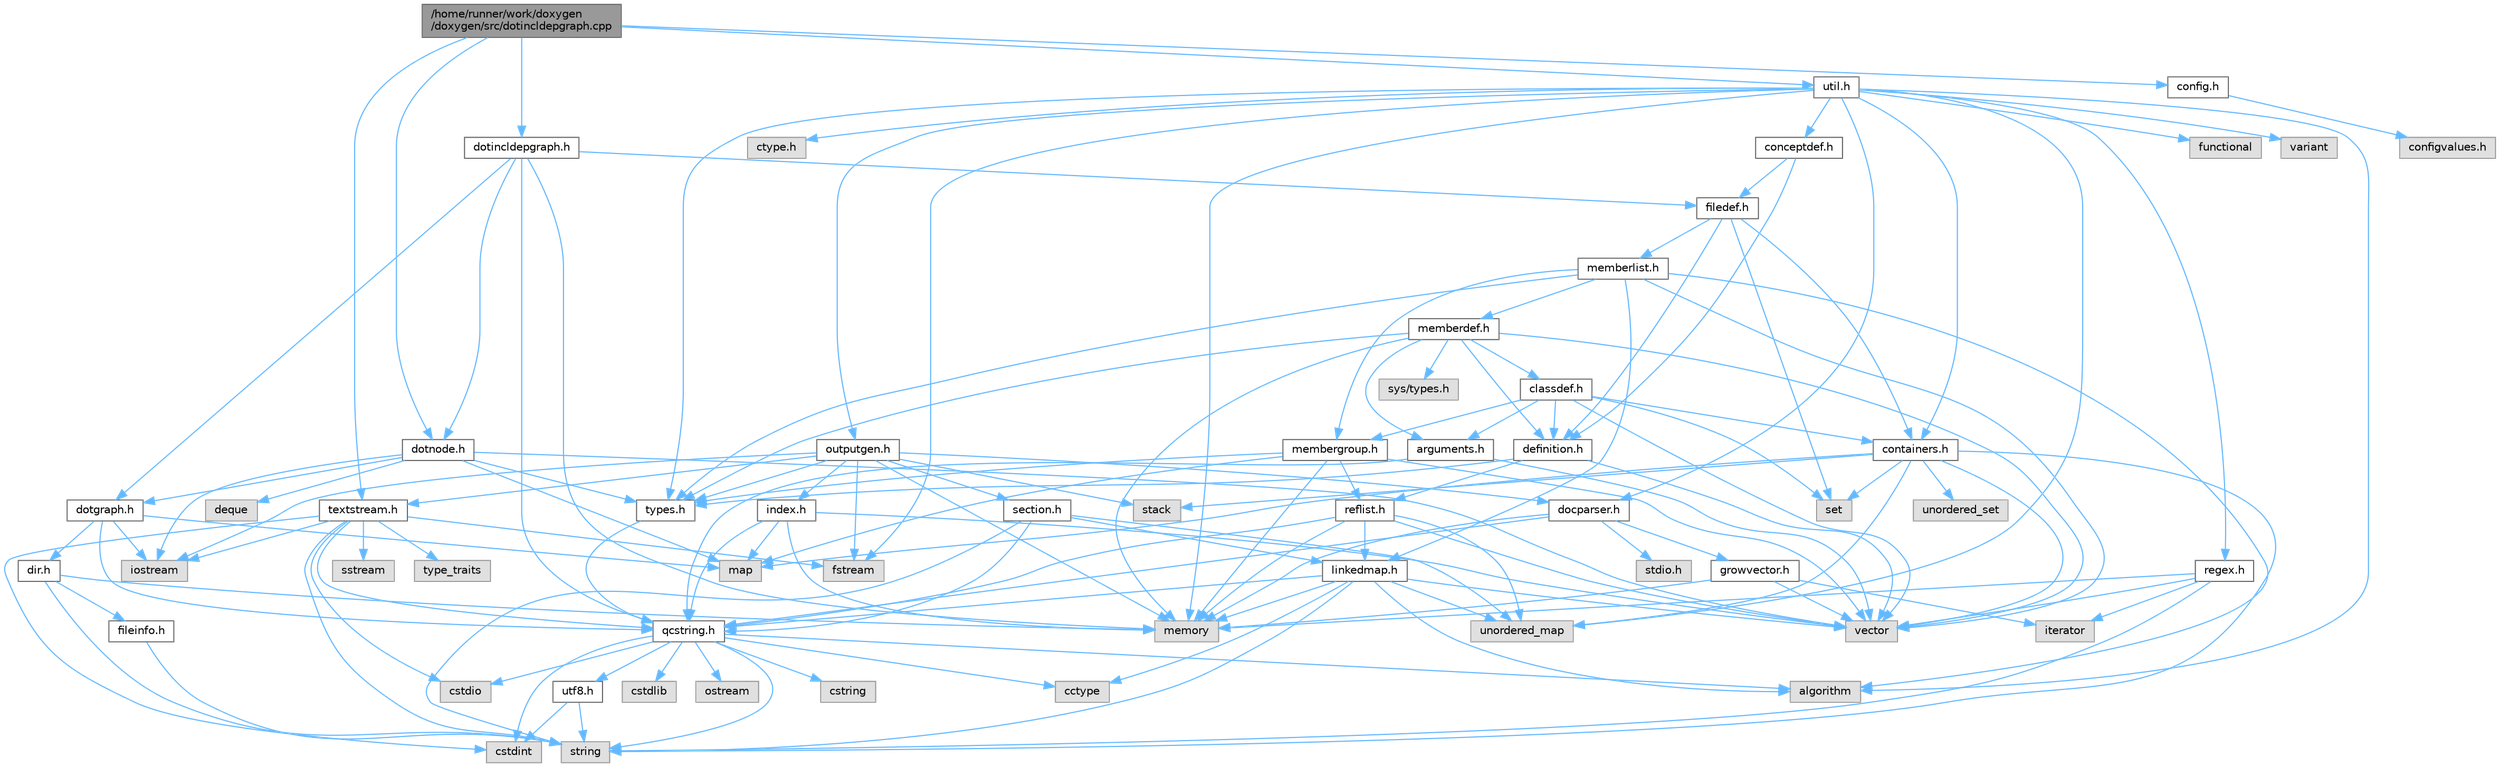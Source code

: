 digraph "/home/runner/work/doxygen/doxygen/src/dotincldepgraph.cpp"
{
 // INTERACTIVE_SVG=YES
 // LATEX_PDF_SIZE
  bgcolor="transparent";
  edge [fontname=Helvetica,fontsize=10,labelfontname=Helvetica,labelfontsize=10];
  node [fontname=Helvetica,fontsize=10,shape=box,height=0.2,width=0.4];
  Node1 [id="Node000001",label="/home/runner/work/doxygen\l/doxygen/src/dotincldepgraph.cpp",height=0.2,width=0.4,color="gray40", fillcolor="grey60", style="filled", fontcolor="black",tooltip=" "];
  Node1 -> Node2 [id="edge1_Node000001_Node000002",color="steelblue1",style="solid",tooltip=" "];
  Node2 [id="Node000002",label="dotincldepgraph.h",height=0.2,width=0.4,color="grey40", fillcolor="white", style="filled",URL="$dd/d8c/dotincldepgraph_8h.html",tooltip=" "];
  Node2 -> Node3 [id="edge2_Node000002_Node000003",color="steelblue1",style="solid",tooltip=" "];
  Node3 [id="Node000003",label="memory",height=0.2,width=0.4,color="grey60", fillcolor="#E0E0E0", style="filled",tooltip=" "];
  Node2 -> Node4 [id="edge3_Node000002_Node000004",color="steelblue1",style="solid",tooltip=" "];
  Node4 [id="Node000004",label="qcstring.h",height=0.2,width=0.4,color="grey40", fillcolor="white", style="filled",URL="$d7/d5c/qcstring_8h.html",tooltip=" "];
  Node4 -> Node5 [id="edge4_Node000004_Node000005",color="steelblue1",style="solid",tooltip=" "];
  Node5 [id="Node000005",label="string",height=0.2,width=0.4,color="grey60", fillcolor="#E0E0E0", style="filled",tooltip=" "];
  Node4 -> Node6 [id="edge5_Node000004_Node000006",color="steelblue1",style="solid",tooltip=" "];
  Node6 [id="Node000006",label="algorithm",height=0.2,width=0.4,color="grey60", fillcolor="#E0E0E0", style="filled",tooltip=" "];
  Node4 -> Node7 [id="edge6_Node000004_Node000007",color="steelblue1",style="solid",tooltip=" "];
  Node7 [id="Node000007",label="cctype",height=0.2,width=0.4,color="grey60", fillcolor="#E0E0E0", style="filled",tooltip=" "];
  Node4 -> Node8 [id="edge7_Node000004_Node000008",color="steelblue1",style="solid",tooltip=" "];
  Node8 [id="Node000008",label="cstring",height=0.2,width=0.4,color="grey60", fillcolor="#E0E0E0", style="filled",tooltip=" "];
  Node4 -> Node9 [id="edge8_Node000004_Node000009",color="steelblue1",style="solid",tooltip=" "];
  Node9 [id="Node000009",label="cstdio",height=0.2,width=0.4,color="grey60", fillcolor="#E0E0E0", style="filled",tooltip=" "];
  Node4 -> Node10 [id="edge9_Node000004_Node000010",color="steelblue1",style="solid",tooltip=" "];
  Node10 [id="Node000010",label="cstdlib",height=0.2,width=0.4,color="grey60", fillcolor="#E0E0E0", style="filled",tooltip=" "];
  Node4 -> Node11 [id="edge10_Node000004_Node000011",color="steelblue1",style="solid",tooltip=" "];
  Node11 [id="Node000011",label="cstdint",height=0.2,width=0.4,color="grey60", fillcolor="#E0E0E0", style="filled",tooltip=" "];
  Node4 -> Node12 [id="edge11_Node000004_Node000012",color="steelblue1",style="solid",tooltip=" "];
  Node12 [id="Node000012",label="ostream",height=0.2,width=0.4,color="grey60", fillcolor="#E0E0E0", style="filled",tooltip=" "];
  Node4 -> Node13 [id="edge12_Node000004_Node000013",color="steelblue1",style="solid",tooltip=" "];
  Node13 [id="Node000013",label="utf8.h",height=0.2,width=0.4,color="grey40", fillcolor="white", style="filled",URL="$db/d7c/utf8_8h.html",tooltip="Various UTF8 related helper functions."];
  Node13 -> Node11 [id="edge13_Node000013_Node000011",color="steelblue1",style="solid",tooltip=" "];
  Node13 -> Node5 [id="edge14_Node000013_Node000005",color="steelblue1",style="solid",tooltip=" "];
  Node2 -> Node14 [id="edge15_Node000002_Node000014",color="steelblue1",style="solid",tooltip=" "];
  Node14 [id="Node000014",label="filedef.h",height=0.2,width=0.4,color="grey40", fillcolor="white", style="filled",URL="$d4/d3a/filedef_8h.html",tooltip=" "];
  Node14 -> Node15 [id="edge16_Node000014_Node000015",color="steelblue1",style="solid",tooltip=" "];
  Node15 [id="Node000015",label="set",height=0.2,width=0.4,color="grey60", fillcolor="#E0E0E0", style="filled",tooltip=" "];
  Node14 -> Node16 [id="edge17_Node000014_Node000016",color="steelblue1",style="solid",tooltip=" "];
  Node16 [id="Node000016",label="definition.h",height=0.2,width=0.4,color="grey40", fillcolor="white", style="filled",URL="$df/da1/definition_8h.html",tooltip=" "];
  Node16 -> Node17 [id="edge18_Node000016_Node000017",color="steelblue1",style="solid",tooltip=" "];
  Node17 [id="Node000017",label="vector",height=0.2,width=0.4,color="grey60", fillcolor="#E0E0E0", style="filled",tooltip=" "];
  Node16 -> Node18 [id="edge19_Node000016_Node000018",color="steelblue1",style="solid",tooltip=" "];
  Node18 [id="Node000018",label="types.h",height=0.2,width=0.4,color="grey40", fillcolor="white", style="filled",URL="$d9/d49/types_8h.html",tooltip="This file contains a number of basic enums and types."];
  Node18 -> Node4 [id="edge20_Node000018_Node000004",color="steelblue1",style="solid",tooltip=" "];
  Node16 -> Node19 [id="edge21_Node000016_Node000019",color="steelblue1",style="solid",tooltip=" "];
  Node19 [id="Node000019",label="reflist.h",height=0.2,width=0.4,color="grey40", fillcolor="white", style="filled",URL="$d1/d02/reflist_8h.html",tooltip=" "];
  Node19 -> Node17 [id="edge22_Node000019_Node000017",color="steelblue1",style="solid",tooltip=" "];
  Node19 -> Node20 [id="edge23_Node000019_Node000020",color="steelblue1",style="solid",tooltip=" "];
  Node20 [id="Node000020",label="unordered_map",height=0.2,width=0.4,color="grey60", fillcolor="#E0E0E0", style="filled",tooltip=" "];
  Node19 -> Node3 [id="edge24_Node000019_Node000003",color="steelblue1",style="solid",tooltip=" "];
  Node19 -> Node4 [id="edge25_Node000019_Node000004",color="steelblue1",style="solid",tooltip=" "];
  Node19 -> Node21 [id="edge26_Node000019_Node000021",color="steelblue1",style="solid",tooltip=" "];
  Node21 [id="Node000021",label="linkedmap.h",height=0.2,width=0.4,color="grey40", fillcolor="white", style="filled",URL="$da/de1/linkedmap_8h.html",tooltip=" "];
  Node21 -> Node20 [id="edge27_Node000021_Node000020",color="steelblue1",style="solid",tooltip=" "];
  Node21 -> Node17 [id="edge28_Node000021_Node000017",color="steelblue1",style="solid",tooltip=" "];
  Node21 -> Node3 [id="edge29_Node000021_Node000003",color="steelblue1",style="solid",tooltip=" "];
  Node21 -> Node5 [id="edge30_Node000021_Node000005",color="steelblue1",style="solid",tooltip=" "];
  Node21 -> Node6 [id="edge31_Node000021_Node000006",color="steelblue1",style="solid",tooltip=" "];
  Node21 -> Node7 [id="edge32_Node000021_Node000007",color="steelblue1",style="solid",tooltip=" "];
  Node21 -> Node4 [id="edge33_Node000021_Node000004",color="steelblue1",style="solid",tooltip=" "];
  Node14 -> Node22 [id="edge34_Node000014_Node000022",color="steelblue1",style="solid",tooltip=" "];
  Node22 [id="Node000022",label="memberlist.h",height=0.2,width=0.4,color="grey40", fillcolor="white", style="filled",URL="$dd/d78/memberlist_8h.html",tooltip=" "];
  Node22 -> Node17 [id="edge35_Node000022_Node000017",color="steelblue1",style="solid",tooltip=" "];
  Node22 -> Node6 [id="edge36_Node000022_Node000006",color="steelblue1",style="solid",tooltip=" "];
  Node22 -> Node23 [id="edge37_Node000022_Node000023",color="steelblue1",style="solid",tooltip=" "];
  Node23 [id="Node000023",label="memberdef.h",height=0.2,width=0.4,color="grey40", fillcolor="white", style="filled",URL="$d4/d46/memberdef_8h.html",tooltip=" "];
  Node23 -> Node17 [id="edge38_Node000023_Node000017",color="steelblue1",style="solid",tooltip=" "];
  Node23 -> Node3 [id="edge39_Node000023_Node000003",color="steelblue1",style="solid",tooltip=" "];
  Node23 -> Node24 [id="edge40_Node000023_Node000024",color="steelblue1",style="solid",tooltip=" "];
  Node24 [id="Node000024",label="sys/types.h",height=0.2,width=0.4,color="grey60", fillcolor="#E0E0E0", style="filled",tooltip=" "];
  Node23 -> Node18 [id="edge41_Node000023_Node000018",color="steelblue1",style="solid",tooltip=" "];
  Node23 -> Node16 [id="edge42_Node000023_Node000016",color="steelblue1",style="solid",tooltip=" "];
  Node23 -> Node25 [id="edge43_Node000023_Node000025",color="steelblue1",style="solid",tooltip=" "];
  Node25 [id="Node000025",label="arguments.h",height=0.2,width=0.4,color="grey40", fillcolor="white", style="filled",URL="$df/d9b/arguments_8h.html",tooltip=" "];
  Node25 -> Node17 [id="edge44_Node000025_Node000017",color="steelblue1",style="solid",tooltip=" "];
  Node25 -> Node4 [id="edge45_Node000025_Node000004",color="steelblue1",style="solid",tooltip=" "];
  Node23 -> Node26 [id="edge46_Node000023_Node000026",color="steelblue1",style="solid",tooltip=" "];
  Node26 [id="Node000026",label="classdef.h",height=0.2,width=0.4,color="grey40", fillcolor="white", style="filled",URL="$d1/da6/classdef_8h.html",tooltip=" "];
  Node26 -> Node17 [id="edge47_Node000026_Node000017",color="steelblue1",style="solid",tooltip=" "];
  Node26 -> Node15 [id="edge48_Node000026_Node000015",color="steelblue1",style="solid",tooltip=" "];
  Node26 -> Node27 [id="edge49_Node000026_Node000027",color="steelblue1",style="solid",tooltip=" "];
  Node27 [id="Node000027",label="containers.h",height=0.2,width=0.4,color="grey40", fillcolor="white", style="filled",URL="$d5/d75/containers_8h.html",tooltip=" "];
  Node27 -> Node17 [id="edge50_Node000027_Node000017",color="steelblue1",style="solid",tooltip=" "];
  Node27 -> Node5 [id="edge51_Node000027_Node000005",color="steelblue1",style="solid",tooltip=" "];
  Node27 -> Node15 [id="edge52_Node000027_Node000015",color="steelblue1",style="solid",tooltip=" "];
  Node27 -> Node28 [id="edge53_Node000027_Node000028",color="steelblue1",style="solid",tooltip=" "];
  Node28 [id="Node000028",label="map",height=0.2,width=0.4,color="grey60", fillcolor="#E0E0E0", style="filled",tooltip=" "];
  Node27 -> Node29 [id="edge54_Node000027_Node000029",color="steelblue1",style="solid",tooltip=" "];
  Node29 [id="Node000029",label="unordered_set",height=0.2,width=0.4,color="grey60", fillcolor="#E0E0E0", style="filled",tooltip=" "];
  Node27 -> Node20 [id="edge55_Node000027_Node000020",color="steelblue1",style="solid",tooltip=" "];
  Node27 -> Node30 [id="edge56_Node000027_Node000030",color="steelblue1",style="solid",tooltip=" "];
  Node30 [id="Node000030",label="stack",height=0.2,width=0.4,color="grey60", fillcolor="#E0E0E0", style="filled",tooltip=" "];
  Node26 -> Node16 [id="edge57_Node000026_Node000016",color="steelblue1",style="solid",tooltip=" "];
  Node26 -> Node25 [id="edge58_Node000026_Node000025",color="steelblue1",style="solid",tooltip=" "];
  Node26 -> Node31 [id="edge59_Node000026_Node000031",color="steelblue1",style="solid",tooltip=" "];
  Node31 [id="Node000031",label="membergroup.h",height=0.2,width=0.4,color="grey40", fillcolor="white", style="filled",URL="$d9/d11/membergroup_8h.html",tooltip=" "];
  Node31 -> Node17 [id="edge60_Node000031_Node000017",color="steelblue1",style="solid",tooltip=" "];
  Node31 -> Node28 [id="edge61_Node000031_Node000028",color="steelblue1",style="solid",tooltip=" "];
  Node31 -> Node3 [id="edge62_Node000031_Node000003",color="steelblue1",style="solid",tooltip=" "];
  Node31 -> Node18 [id="edge63_Node000031_Node000018",color="steelblue1",style="solid",tooltip=" "];
  Node31 -> Node19 [id="edge64_Node000031_Node000019",color="steelblue1",style="solid",tooltip=" "];
  Node22 -> Node21 [id="edge65_Node000022_Node000021",color="steelblue1",style="solid",tooltip=" "];
  Node22 -> Node18 [id="edge66_Node000022_Node000018",color="steelblue1",style="solid",tooltip=" "];
  Node22 -> Node31 [id="edge67_Node000022_Node000031",color="steelblue1",style="solid",tooltip=" "];
  Node14 -> Node27 [id="edge68_Node000014_Node000027",color="steelblue1",style="solid",tooltip=" "];
  Node2 -> Node32 [id="edge69_Node000002_Node000032",color="steelblue1",style="solid",tooltip=" "];
  Node32 [id="Node000032",label="dotnode.h",height=0.2,width=0.4,color="grey40", fillcolor="white", style="filled",URL="$d8/d3b/dotnode_8h.html",tooltip=" "];
  Node32 -> Node17 [id="edge70_Node000032_Node000017",color="steelblue1",style="solid",tooltip=" "];
  Node32 -> Node28 [id="edge71_Node000032_Node000028",color="steelblue1",style="solid",tooltip=" "];
  Node32 -> Node33 [id="edge72_Node000032_Node000033",color="steelblue1",style="solid",tooltip=" "];
  Node33 [id="Node000033",label="deque",height=0.2,width=0.4,color="grey60", fillcolor="#E0E0E0", style="filled",tooltip=" "];
  Node32 -> Node34 [id="edge73_Node000032_Node000034",color="steelblue1",style="solid",tooltip=" "];
  Node34 [id="Node000034",label="iostream",height=0.2,width=0.4,color="grey60", fillcolor="#E0E0E0", style="filled",tooltip=" "];
  Node32 -> Node18 [id="edge74_Node000032_Node000018",color="steelblue1",style="solid",tooltip=" "];
  Node32 -> Node35 [id="edge75_Node000032_Node000035",color="steelblue1",style="solid",tooltip=" "];
  Node35 [id="Node000035",label="dotgraph.h",height=0.2,width=0.4,color="grey40", fillcolor="white", style="filled",URL="$d0/daa/dotgraph_8h.html",tooltip=" "];
  Node35 -> Node34 [id="edge76_Node000035_Node000034",color="steelblue1",style="solid",tooltip=" "];
  Node35 -> Node28 [id="edge77_Node000035_Node000028",color="steelblue1",style="solid",tooltip=" "];
  Node35 -> Node4 [id="edge78_Node000035_Node000004",color="steelblue1",style="solid",tooltip=" "];
  Node35 -> Node36 [id="edge79_Node000035_Node000036",color="steelblue1",style="solid",tooltip=" "];
  Node36 [id="Node000036",label="dir.h",height=0.2,width=0.4,color="grey40", fillcolor="white", style="filled",URL="$df/d9c/dir_8h.html",tooltip=" "];
  Node36 -> Node5 [id="edge80_Node000036_Node000005",color="steelblue1",style="solid",tooltip=" "];
  Node36 -> Node3 [id="edge81_Node000036_Node000003",color="steelblue1",style="solid",tooltip=" "];
  Node36 -> Node37 [id="edge82_Node000036_Node000037",color="steelblue1",style="solid",tooltip=" "];
  Node37 [id="Node000037",label="fileinfo.h",height=0.2,width=0.4,color="grey40", fillcolor="white", style="filled",URL="$df/d45/fileinfo_8h.html",tooltip=" "];
  Node37 -> Node5 [id="edge83_Node000037_Node000005",color="steelblue1",style="solid",tooltip=" "];
  Node2 -> Node35 [id="edge84_Node000002_Node000035",color="steelblue1",style="solid",tooltip=" "];
  Node1 -> Node32 [id="edge85_Node000001_Node000032",color="steelblue1",style="solid",tooltip=" "];
  Node1 -> Node38 [id="edge86_Node000001_Node000038",color="steelblue1",style="solid",tooltip=" "];
  Node38 [id="Node000038",label="util.h",height=0.2,width=0.4,color="grey40", fillcolor="white", style="filled",URL="$d8/d3c/util_8h.html",tooltip="A bunch of utility functions."];
  Node38 -> Node3 [id="edge87_Node000038_Node000003",color="steelblue1",style="solid",tooltip=" "];
  Node38 -> Node20 [id="edge88_Node000038_Node000020",color="steelblue1",style="solid",tooltip=" "];
  Node38 -> Node6 [id="edge89_Node000038_Node000006",color="steelblue1",style="solid",tooltip=" "];
  Node38 -> Node39 [id="edge90_Node000038_Node000039",color="steelblue1",style="solid",tooltip=" "];
  Node39 [id="Node000039",label="functional",height=0.2,width=0.4,color="grey60", fillcolor="#E0E0E0", style="filled",tooltip=" "];
  Node38 -> Node40 [id="edge91_Node000038_Node000040",color="steelblue1",style="solid",tooltip=" "];
  Node40 [id="Node000040",label="fstream",height=0.2,width=0.4,color="grey60", fillcolor="#E0E0E0", style="filled",tooltip=" "];
  Node38 -> Node41 [id="edge92_Node000038_Node000041",color="steelblue1",style="solid",tooltip=" "];
  Node41 [id="Node000041",label="variant",height=0.2,width=0.4,color="grey60", fillcolor="#E0E0E0", style="filled",tooltip=" "];
  Node38 -> Node42 [id="edge93_Node000038_Node000042",color="steelblue1",style="solid",tooltip=" "];
  Node42 [id="Node000042",label="ctype.h",height=0.2,width=0.4,color="grey60", fillcolor="#E0E0E0", style="filled",tooltip=" "];
  Node38 -> Node18 [id="edge94_Node000038_Node000018",color="steelblue1",style="solid",tooltip=" "];
  Node38 -> Node43 [id="edge95_Node000038_Node000043",color="steelblue1",style="solid",tooltip=" "];
  Node43 [id="Node000043",label="docparser.h",height=0.2,width=0.4,color="grey40", fillcolor="white", style="filled",URL="$de/d9c/docparser_8h.html",tooltip=" "];
  Node43 -> Node44 [id="edge96_Node000043_Node000044",color="steelblue1",style="solid",tooltip=" "];
  Node44 [id="Node000044",label="stdio.h",height=0.2,width=0.4,color="grey60", fillcolor="#E0E0E0", style="filled",tooltip=" "];
  Node43 -> Node3 [id="edge97_Node000043_Node000003",color="steelblue1",style="solid",tooltip=" "];
  Node43 -> Node4 [id="edge98_Node000043_Node000004",color="steelblue1",style="solid",tooltip=" "];
  Node43 -> Node45 [id="edge99_Node000043_Node000045",color="steelblue1",style="solid",tooltip=" "];
  Node45 [id="Node000045",label="growvector.h",height=0.2,width=0.4,color="grey40", fillcolor="white", style="filled",URL="$d7/d50/growvector_8h.html",tooltip=" "];
  Node45 -> Node17 [id="edge100_Node000045_Node000017",color="steelblue1",style="solid",tooltip=" "];
  Node45 -> Node3 [id="edge101_Node000045_Node000003",color="steelblue1",style="solid",tooltip=" "];
  Node45 -> Node46 [id="edge102_Node000045_Node000046",color="steelblue1",style="solid",tooltip=" "];
  Node46 [id="Node000046",label="iterator",height=0.2,width=0.4,color="grey60", fillcolor="#E0E0E0", style="filled",tooltip=" "];
  Node38 -> Node27 [id="edge103_Node000038_Node000027",color="steelblue1",style="solid",tooltip=" "];
  Node38 -> Node47 [id="edge104_Node000038_Node000047",color="steelblue1",style="solid",tooltip=" "];
  Node47 [id="Node000047",label="outputgen.h",height=0.2,width=0.4,color="grey40", fillcolor="white", style="filled",URL="$df/d06/outputgen_8h.html",tooltip=" "];
  Node47 -> Node3 [id="edge105_Node000047_Node000003",color="steelblue1",style="solid",tooltip=" "];
  Node47 -> Node30 [id="edge106_Node000047_Node000030",color="steelblue1",style="solid",tooltip=" "];
  Node47 -> Node34 [id="edge107_Node000047_Node000034",color="steelblue1",style="solid",tooltip=" "];
  Node47 -> Node40 [id="edge108_Node000047_Node000040",color="steelblue1",style="solid",tooltip=" "];
  Node47 -> Node18 [id="edge109_Node000047_Node000018",color="steelblue1",style="solid",tooltip=" "];
  Node47 -> Node48 [id="edge110_Node000047_Node000048",color="steelblue1",style="solid",tooltip=" "];
  Node48 [id="Node000048",label="index.h",height=0.2,width=0.4,color="grey40", fillcolor="white", style="filled",URL="$d1/db5/index_8h.html",tooltip=" "];
  Node48 -> Node3 [id="edge111_Node000048_Node000003",color="steelblue1",style="solid",tooltip=" "];
  Node48 -> Node17 [id="edge112_Node000048_Node000017",color="steelblue1",style="solid",tooltip=" "];
  Node48 -> Node28 [id="edge113_Node000048_Node000028",color="steelblue1",style="solid",tooltip=" "];
  Node48 -> Node4 [id="edge114_Node000048_Node000004",color="steelblue1",style="solid",tooltip=" "];
  Node47 -> Node49 [id="edge115_Node000047_Node000049",color="steelblue1",style="solid",tooltip=" "];
  Node49 [id="Node000049",label="section.h",height=0.2,width=0.4,color="grey40", fillcolor="white", style="filled",URL="$d1/d2a/section_8h.html",tooltip=" "];
  Node49 -> Node5 [id="edge116_Node000049_Node000005",color="steelblue1",style="solid",tooltip=" "];
  Node49 -> Node20 [id="edge117_Node000049_Node000020",color="steelblue1",style="solid",tooltip=" "];
  Node49 -> Node4 [id="edge118_Node000049_Node000004",color="steelblue1",style="solid",tooltip=" "];
  Node49 -> Node21 [id="edge119_Node000049_Node000021",color="steelblue1",style="solid",tooltip=" "];
  Node47 -> Node50 [id="edge120_Node000047_Node000050",color="steelblue1",style="solid",tooltip=" "];
  Node50 [id="Node000050",label="textstream.h",height=0.2,width=0.4,color="grey40", fillcolor="white", style="filled",URL="$d4/d7d/textstream_8h.html",tooltip=" "];
  Node50 -> Node5 [id="edge121_Node000050_Node000005",color="steelblue1",style="solid",tooltip=" "];
  Node50 -> Node34 [id="edge122_Node000050_Node000034",color="steelblue1",style="solid",tooltip=" "];
  Node50 -> Node51 [id="edge123_Node000050_Node000051",color="steelblue1",style="solid",tooltip=" "];
  Node51 [id="Node000051",label="sstream",height=0.2,width=0.4,color="grey60", fillcolor="#E0E0E0", style="filled",tooltip=" "];
  Node50 -> Node11 [id="edge124_Node000050_Node000011",color="steelblue1",style="solid",tooltip=" "];
  Node50 -> Node9 [id="edge125_Node000050_Node000009",color="steelblue1",style="solid",tooltip=" "];
  Node50 -> Node40 [id="edge126_Node000050_Node000040",color="steelblue1",style="solid",tooltip=" "];
  Node50 -> Node52 [id="edge127_Node000050_Node000052",color="steelblue1",style="solid",tooltip=" "];
  Node52 [id="Node000052",label="type_traits",height=0.2,width=0.4,color="grey60", fillcolor="#E0E0E0", style="filled",tooltip=" "];
  Node50 -> Node4 [id="edge128_Node000050_Node000004",color="steelblue1",style="solid",tooltip=" "];
  Node47 -> Node43 [id="edge129_Node000047_Node000043",color="steelblue1",style="solid",tooltip=" "];
  Node38 -> Node53 [id="edge130_Node000038_Node000053",color="steelblue1",style="solid",tooltip=" "];
  Node53 [id="Node000053",label="regex.h",height=0.2,width=0.4,color="grey40", fillcolor="white", style="filled",URL="$d1/d21/regex_8h.html",tooltip=" "];
  Node53 -> Node3 [id="edge131_Node000053_Node000003",color="steelblue1",style="solid",tooltip=" "];
  Node53 -> Node5 [id="edge132_Node000053_Node000005",color="steelblue1",style="solid",tooltip=" "];
  Node53 -> Node17 [id="edge133_Node000053_Node000017",color="steelblue1",style="solid",tooltip=" "];
  Node53 -> Node46 [id="edge134_Node000053_Node000046",color="steelblue1",style="solid",tooltip=" "];
  Node38 -> Node54 [id="edge135_Node000038_Node000054",color="steelblue1",style="solid",tooltip=" "];
  Node54 [id="Node000054",label="conceptdef.h",height=0.2,width=0.4,color="grey40", fillcolor="white", style="filled",URL="$da/df1/conceptdef_8h.html",tooltip=" "];
  Node54 -> Node16 [id="edge136_Node000054_Node000016",color="steelblue1",style="solid",tooltip=" "];
  Node54 -> Node14 [id="edge137_Node000054_Node000014",color="steelblue1",style="solid",tooltip=" "];
  Node1 -> Node55 [id="edge138_Node000001_Node000055",color="steelblue1",style="solid",tooltip=" "];
  Node55 [id="Node000055",label="config.h",height=0.2,width=0.4,color="grey40", fillcolor="white", style="filled",URL="$db/d16/config_8h.html",tooltip=" "];
  Node55 -> Node56 [id="edge139_Node000055_Node000056",color="steelblue1",style="solid",tooltip=" "];
  Node56 [id="Node000056",label="configvalues.h",height=0.2,width=0.4,color="grey60", fillcolor="#E0E0E0", style="filled",tooltip=" "];
  Node1 -> Node50 [id="edge140_Node000001_Node000050",color="steelblue1",style="solid",tooltip=" "];
}
